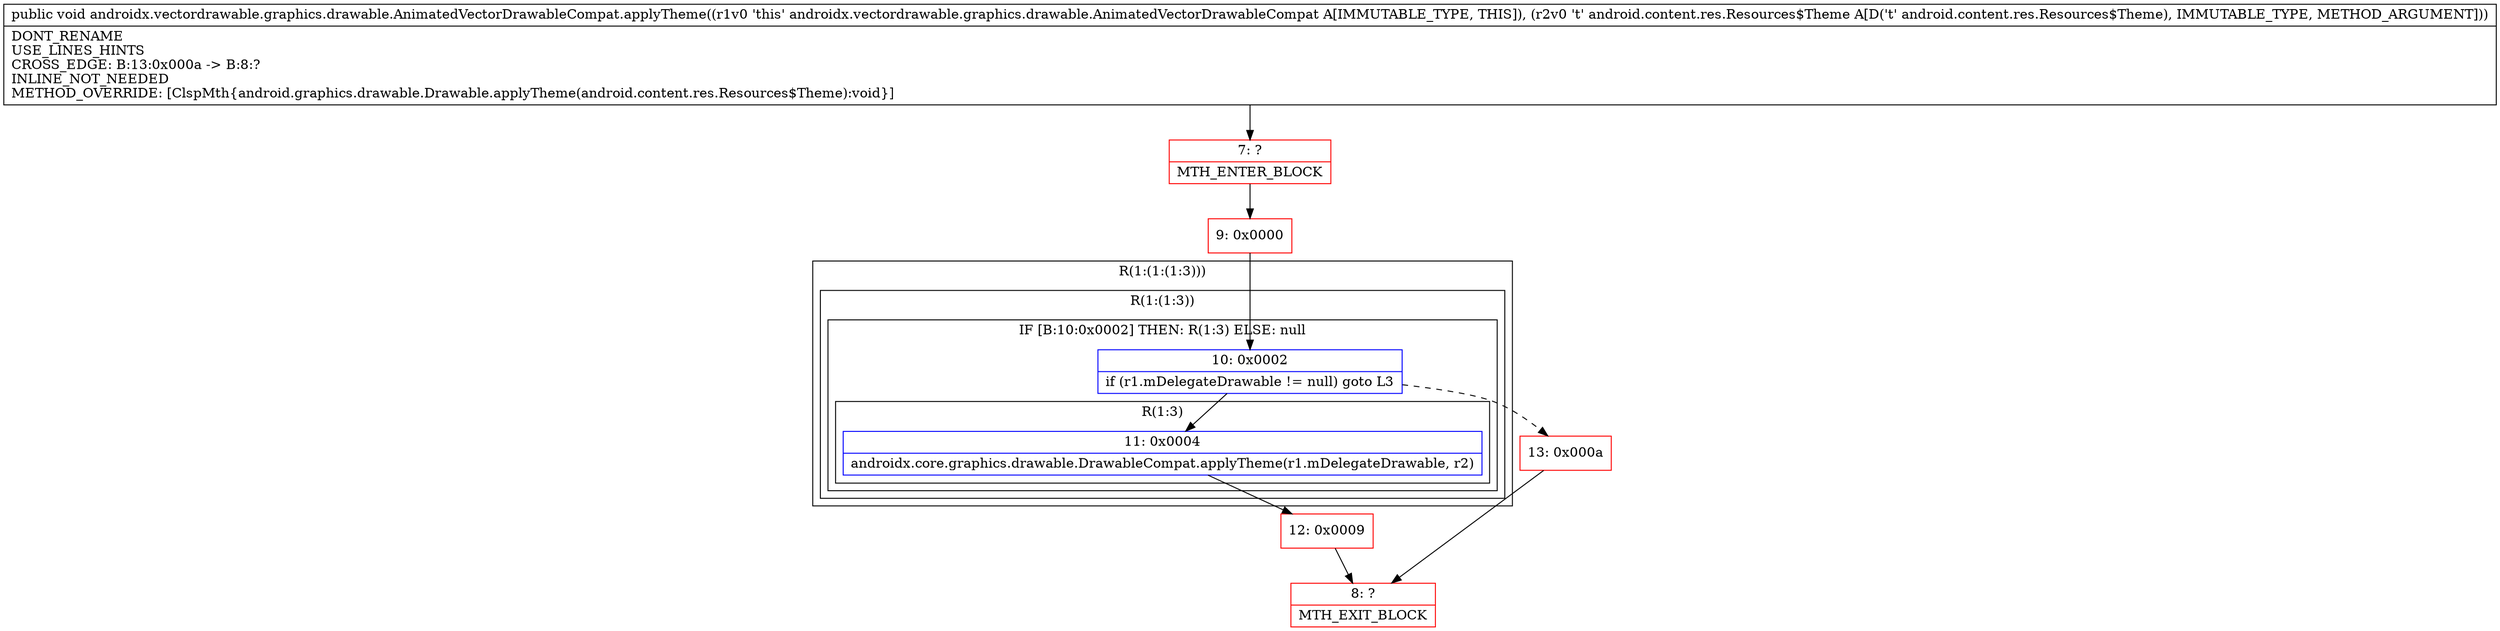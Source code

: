 digraph "CFG forandroidx.vectordrawable.graphics.drawable.AnimatedVectorDrawableCompat.applyTheme(Landroid\/content\/res\/Resources$Theme;)V" {
subgraph cluster_Region_1845658305 {
label = "R(1:(1:(1:3)))";
node [shape=record,color=blue];
subgraph cluster_Region_582006835 {
label = "R(1:(1:3))";
node [shape=record,color=blue];
subgraph cluster_IfRegion_1492761463 {
label = "IF [B:10:0x0002] THEN: R(1:3) ELSE: null";
node [shape=record,color=blue];
Node_10 [shape=record,label="{10\:\ 0x0002|if (r1.mDelegateDrawable != null) goto L3\l}"];
subgraph cluster_Region_1355542871 {
label = "R(1:3)";
node [shape=record,color=blue];
Node_11 [shape=record,label="{11\:\ 0x0004|androidx.core.graphics.drawable.DrawableCompat.applyTheme(r1.mDelegateDrawable, r2)\l}"];
}
}
}
}
Node_7 [shape=record,color=red,label="{7\:\ ?|MTH_ENTER_BLOCK\l}"];
Node_9 [shape=record,color=red,label="{9\:\ 0x0000}"];
Node_12 [shape=record,color=red,label="{12\:\ 0x0009}"];
Node_8 [shape=record,color=red,label="{8\:\ ?|MTH_EXIT_BLOCK\l}"];
Node_13 [shape=record,color=red,label="{13\:\ 0x000a}"];
MethodNode[shape=record,label="{public void androidx.vectordrawable.graphics.drawable.AnimatedVectorDrawableCompat.applyTheme((r1v0 'this' androidx.vectordrawable.graphics.drawable.AnimatedVectorDrawableCompat A[IMMUTABLE_TYPE, THIS]), (r2v0 't' android.content.res.Resources$Theme A[D('t' android.content.res.Resources$Theme), IMMUTABLE_TYPE, METHOD_ARGUMENT]))  | DONT_RENAME\lUSE_LINES_HINTS\lCROSS_EDGE: B:13:0x000a \-\> B:8:?\lINLINE_NOT_NEEDED\lMETHOD_OVERRIDE: [ClspMth\{android.graphics.drawable.Drawable.applyTheme(android.content.res.Resources$Theme):void\}]\l}"];
MethodNode -> Node_7;Node_10 -> Node_11;
Node_10 -> Node_13[style=dashed];
Node_11 -> Node_12;
Node_7 -> Node_9;
Node_9 -> Node_10;
Node_12 -> Node_8;
Node_13 -> Node_8;
}

